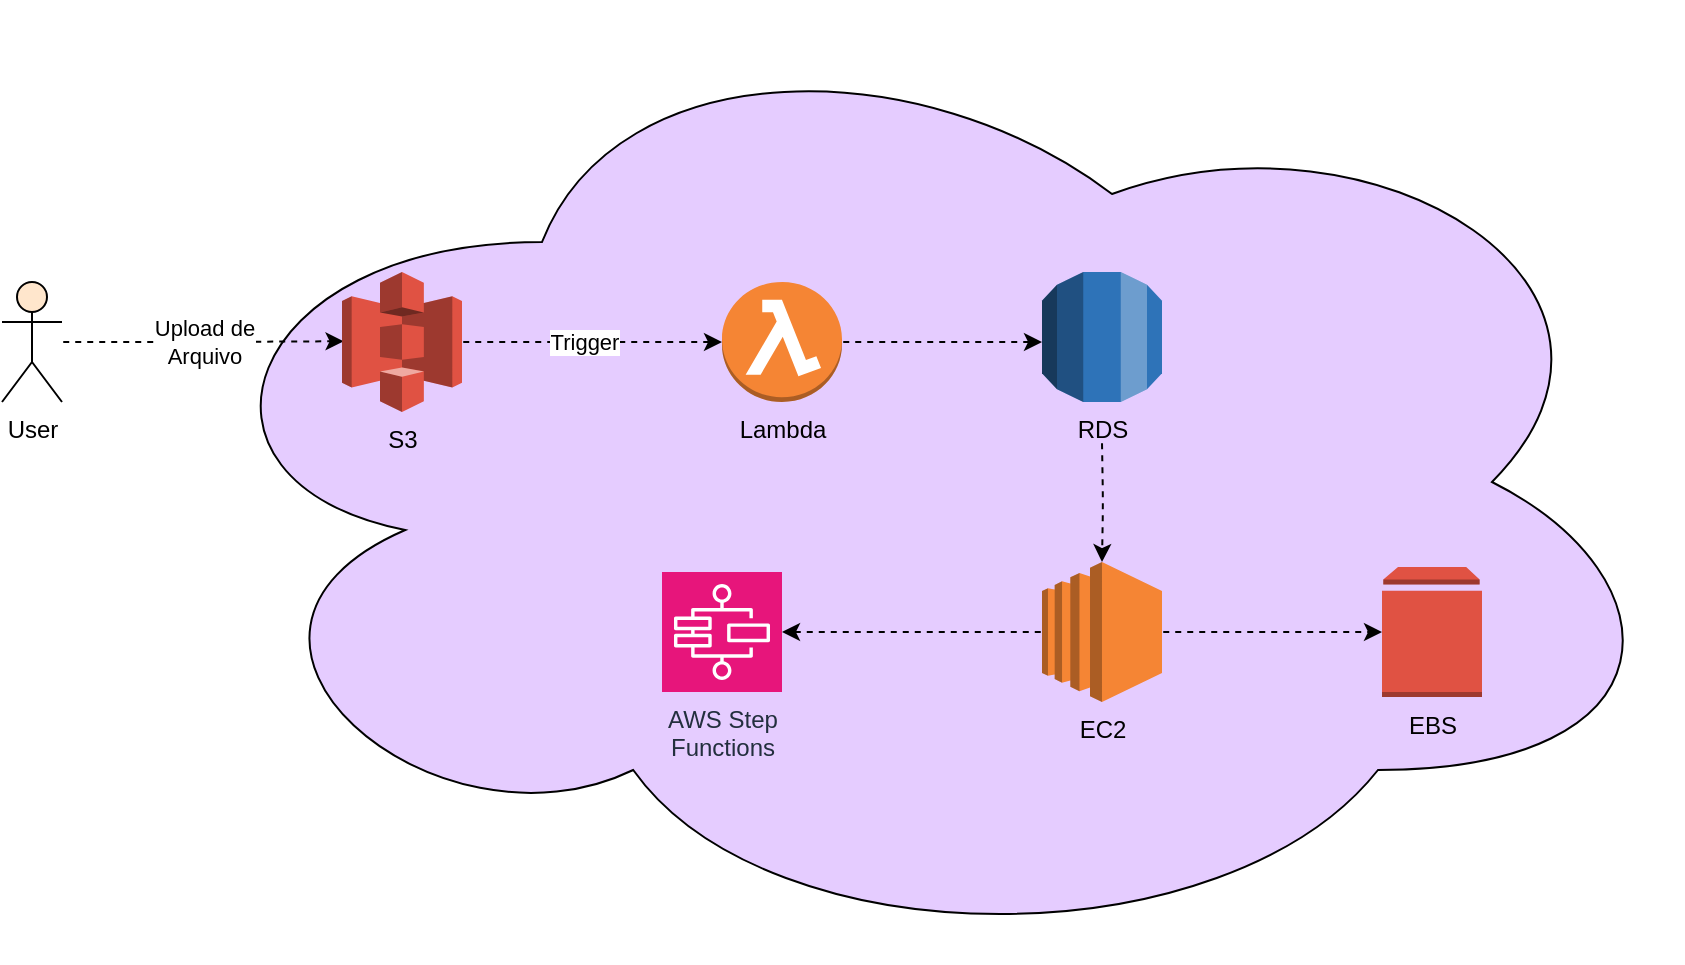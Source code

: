 <mxfile version="28.2.4">
  <diagram name="Desafio EC2 AWS" id="EryO6p8UUkIrLrNliE-y">
    <mxGraphModel dx="1281" dy="1354" grid="1" gridSize="10" guides="1" tooltips="1" connect="1" arrows="1" fold="1" page="1" pageScale="1" pageWidth="1169" pageHeight="827" math="0" shadow="0">
      <root>
        <mxCell id="0" />
        <mxCell id="1" parent="0" />
        <mxCell id="ELyNzG6_73ncgbiz8mdH-2" value="" style="ellipse;shape=cloud;lilacSpace=wrap;html=1;fillColor=#E5CCFF;" vertex="1" parent="1">
          <mxGeometry x="230" y="-50" width="760" height="480" as="geometry" />
        </mxCell>
        <mxCell id="6baNHoPcfQzVkEODDTib-1" parent="1" edge="1">
          <mxGeometry relative="1" as="geometry">
            <mxPoint x="320" y="110" as="sourcePoint" />
            <mxPoint x="380" y="110" as="targetPoint" />
          </mxGeometry>
        </mxCell>
        <mxCell id="6baNHoPcfQzVkEODDTib-2" value="User" style="shape=umlActor;verticalLabelPosition=bottom;verticalAlign=top;html=1;outlineConnect=0;fillColor=#FFE6CC;" parent="1" vertex="1">
          <mxGeometry x="150" y="90" width="30" height="60" as="geometry" />
        </mxCell>
        <mxCell id="6baNHoPcfQzVkEODDTib-3" style="edgeStyle=orthogonalEdgeStyle;rounded=1;orthogonalLoop=1;jettySize=auto;html=1;entryX=0.013;entryY=0.492;entryDx=0;entryDy=0;entryPerimeter=0;curved=0;dashed=1;flowAnimation=1;" parent="1" source="6baNHoPcfQzVkEODDTib-2" edge="1">
          <mxGeometry relative="1" as="geometry">
            <mxPoint x="320.78" y="119.623" as="targetPoint" />
          </mxGeometry>
        </mxCell>
        <mxCell id="6baNHoPcfQzVkEODDTib-4" value="Upload de&lt;div&gt;Arquivo&lt;/div&gt;" style="edgeLabel;html=1;align=center;verticalAlign=middle;resizable=0;points=[];" parent="6baNHoPcfQzVkEODDTib-3" connectable="0" vertex="1">
          <mxGeometry x="-0.272" y="2" relative="1" as="geometry">
            <mxPoint x="19" y="2" as="offset" />
          </mxGeometry>
        </mxCell>
        <mxCell id="6baNHoPcfQzVkEODDTib-5" value="S3&lt;div&gt;&lt;br&gt;&lt;/div&gt;" style="outlineConnect=0;dashed=0;verticalLabelPosition=bottom;verticalAlign=top;align=center;html=1;shape=mxgraph.aws3.s3;fillColor=#E05243;gradientColor=none;" parent="1" vertex="1">
          <mxGeometry x="320" y="85" width="60" height="70" as="geometry" />
        </mxCell>
        <mxCell id="6baNHoPcfQzVkEODDTib-6" value="Lambda" style="outlineConnect=0;dashed=0;verticalLabelPosition=bottom;verticalAlign=top;align=center;html=1;shape=mxgraph.aws3.lambda_function;fillColor=#F58534;gradientColor=none;" parent="1" vertex="1">
          <mxGeometry x="510" y="90" width="60" height="60" as="geometry" />
        </mxCell>
        <mxCell id="6baNHoPcfQzVkEODDTib-7" style="edgeStyle=orthogonalEdgeStyle;rounded=1;orthogonalLoop=1;jettySize=auto;html=1;entryX=0;entryY=0.5;entryDx=0;entryDy=0;entryPerimeter=0;curved=0;dashed=1;flowAnimation=1;" parent="1" source="6baNHoPcfQzVkEODDTib-5" target="6baNHoPcfQzVkEODDTib-6" edge="1">
          <mxGeometry relative="1" as="geometry" />
        </mxCell>
        <mxCell id="6baNHoPcfQzVkEODDTib-8" value="Trigger" style="edgeLabel;html=1;align=center;verticalAlign=middle;resizable=0;points=[];fillColor=#E5CCFF;" parent="6baNHoPcfQzVkEODDTib-7" connectable="0" vertex="1">
          <mxGeometry x="-0.286" y="-1" relative="1" as="geometry">
            <mxPoint x="14" y="-1" as="offset" />
          </mxGeometry>
        </mxCell>
        <mxCell id="6baNHoPcfQzVkEODDTib-9" style="edgeStyle=orthogonalEdgeStyle;rounded=1;orthogonalLoop=1;jettySize=auto;html=1;entryX=0;entryY=0.5;entryDx=0;entryDy=0;entryPerimeter=0;curved=0;dashed=1;flowAnimation=1;" parent="1" source="6baNHoPcfQzVkEODDTib-6" edge="1">
          <mxGeometry relative="1" as="geometry">
            <mxPoint x="670" y="120" as="targetPoint" />
          </mxGeometry>
        </mxCell>
        <mxCell id="6baNHoPcfQzVkEODDTib-11" style="edgeStyle=orthogonalEdgeStyle;rounded=1;orthogonalLoop=1;jettySize=auto;html=1;entryX=0.5;entryY=0;entryDx=0;entryDy=0;entryPerimeter=0;curved=0;dashed=1;flowAnimation=1;" parent="1" target="6baNHoPcfQzVkEODDTib-10" edge="1">
          <mxGeometry relative="1" as="geometry">
            <mxPoint x="700" y="170" as="sourcePoint" />
          </mxGeometry>
        </mxCell>
        <mxCell id="6baNHoPcfQzVkEODDTib-12" value="EBS" style="outlineConnect=0;dashed=0;verticalLabelPosition=bottom;verticalAlign=top;align=center;html=1;shape=mxgraph.aws3.volume;fillColor=#E05243;gradientColor=none;" parent="1" vertex="1">
          <mxGeometry x="840" y="232.5" width="50" height="65" as="geometry" />
        </mxCell>
        <mxCell id="6baNHoPcfQzVkEODDTib-13" style="edgeStyle=orthogonalEdgeStyle;rounded=1;orthogonalLoop=1;jettySize=auto;html=1;entryX=0;entryY=0.5;entryDx=0;entryDy=0;entryPerimeter=0;curved=0;dashed=1;flowAnimation=1;" parent="1" source="6baNHoPcfQzVkEODDTib-10" target="6baNHoPcfQzVkEODDTib-12" edge="1">
          <mxGeometry relative="1" as="geometry" />
        </mxCell>
        <mxCell id="6baNHoPcfQzVkEODDTib-14" value="AWS Step&lt;div&gt;Functions&lt;/div&gt;" style="sketch=0;points=[[0,0,0],[0.25,0,0],[0.5,0,0],[0.75,0,0],[1,0,0],[0,1,0],[0.25,1,0],[0.5,1,0],[0.75,1,0],[1,1,0],[0,0.25,0],[0,0.5,0],[0,0.75,0],[1,0.25,0],[1,0.5,0],[1,0.75,0]];outlineConnect=0;fontColor=#232F3E;fillColor=#E7157B;strokeColor=#ffffff;dashed=0;verticalLabelPosition=bottom;verticalAlign=top;align=center;html=1;fontSize=12;fontStyle=0;aspect=fixed;shape=mxgraph.aws4.resourceIcon;resIcon=mxgraph.aws4.step_functions;" parent="1" vertex="1">
          <mxGeometry x="480" y="235" width="60" height="60" as="geometry" />
        </mxCell>
        <mxCell id="6baNHoPcfQzVkEODDTib-15" style="edgeStyle=orthogonalEdgeStyle;rounded=1;orthogonalLoop=1;jettySize=auto;html=1;entryX=1;entryY=0.5;entryDx=0;entryDy=0;entryPerimeter=0;curved=0;dashed=1;flowAnimation=1;" parent="1" source="6baNHoPcfQzVkEODDTib-10" target="6baNHoPcfQzVkEODDTib-14" edge="1">
          <mxGeometry relative="1" as="geometry" />
        </mxCell>
        <mxCell id="ELyNzG6_73ncgbiz8mdH-1" value="RDS" style="outlineConnect=0;dashed=0;verticalLabelPosition=bottom;verticalAlign=top;align=center;html=1;shape=mxgraph.aws3.rds;fillColor=#2E73B8;gradientColor=none;" vertex="1" parent="1">
          <mxGeometry x="670" y="85" width="60" height="65" as="geometry" />
        </mxCell>
        <mxCell id="6baNHoPcfQzVkEODDTib-10" value="EC2" style="outlineConnect=0;dashed=0;verticalLabelPosition=bottom;verticalAlign=top;align=center;html=1;shape=mxgraph.aws3.ec2;fillColor=#F58534;gradientColor=none;" parent="1" vertex="1">
          <mxGeometry x="670" y="230" width="60" height="70" as="geometry" />
        </mxCell>
      </root>
    </mxGraphModel>
  </diagram>
</mxfile>

